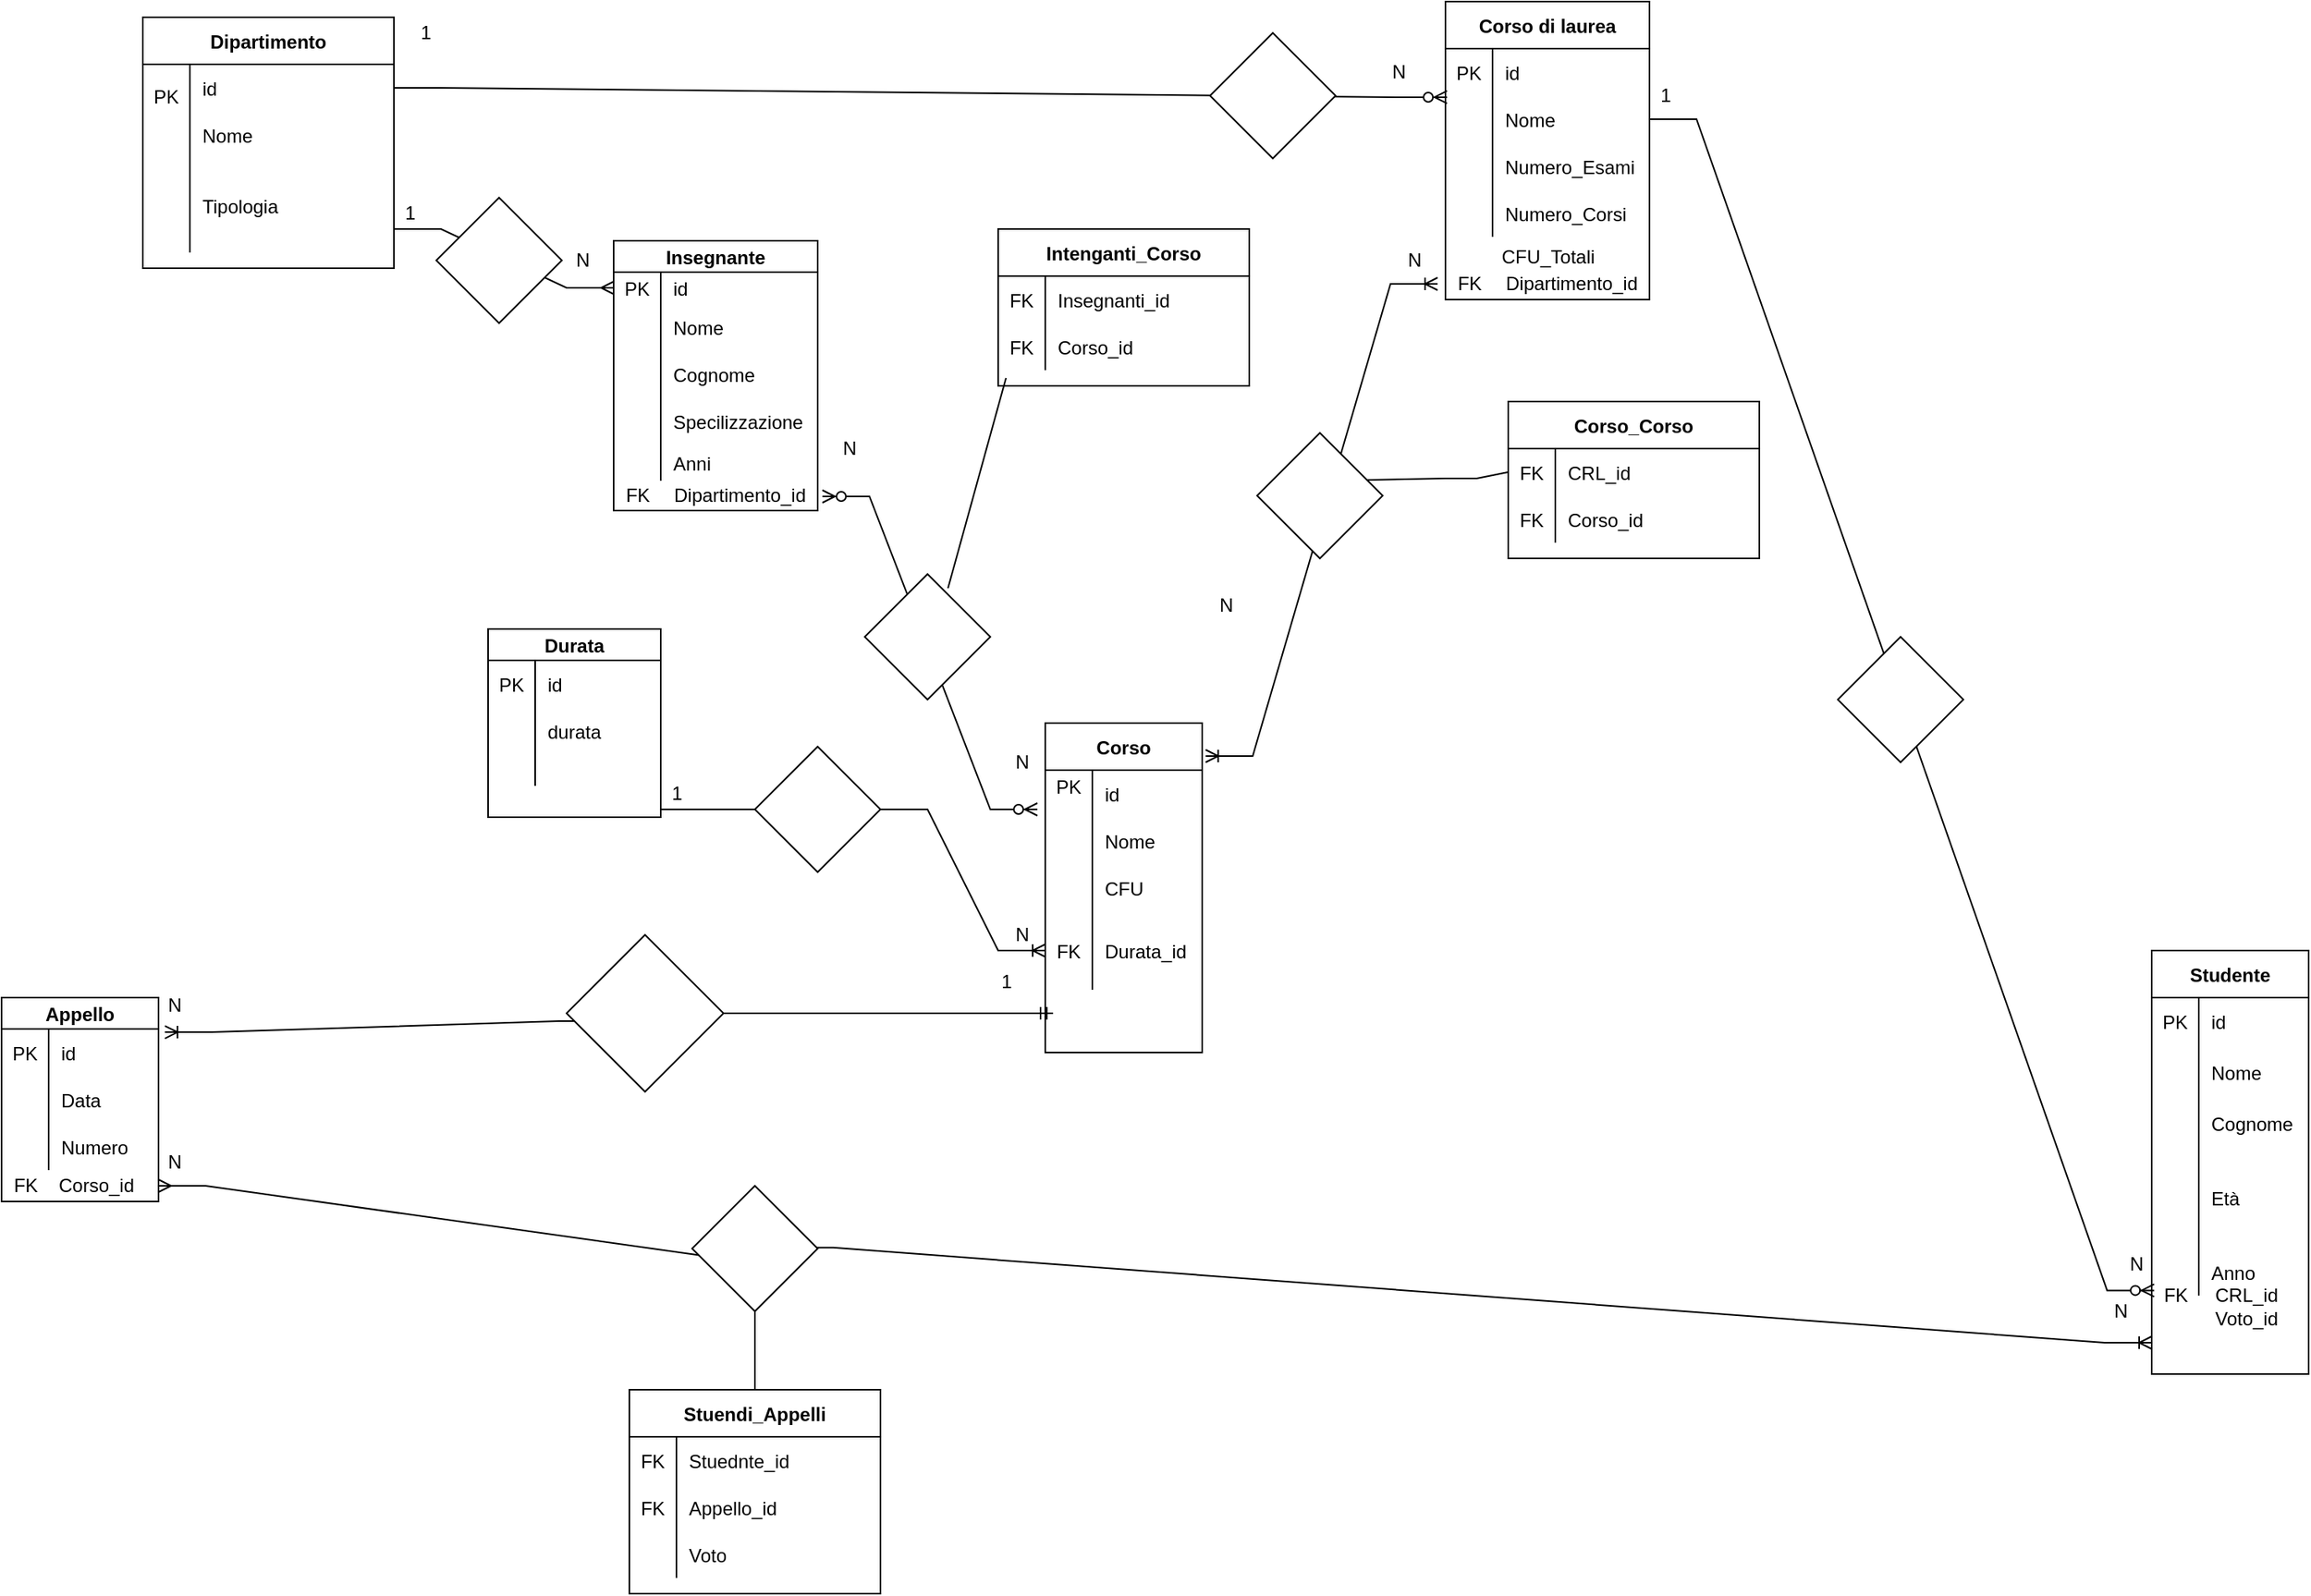 <mxfile version="15.8.7" type="device"><diagram id="zazqdycwK3DMCCMu1jnm" name="Pagina-1"><mxGraphModel dx="2406" dy="1018" grid="1" gridSize="10" guides="1" tooltips="1" connect="1" arrows="1" fold="1" page="1" pageScale="1" pageWidth="827" pageHeight="1169" math="0" shadow="0"><root><mxCell id="0"/><mxCell id="1" parent="0"/><mxCell id="CcOKr2kcos0s25H0rITA-1" value="Dipartimento" style="shape=table;startSize=30;container=1;collapsible=1;childLayout=tableLayout;fixedRows=1;rowLines=0;fontStyle=1;align=center;resizeLast=1;" parent="1" vertex="1"><mxGeometry x="-680" y="95" width="160" height="160" as="geometry"/></mxCell><mxCell id="CcOKr2kcos0s25H0rITA-2" value="" style="shape=partialRectangle;collapsible=0;dropTarget=0;pointerEvents=0;fillColor=none;points=[[0,0.5],[1,0.5]];portConstraint=eastwest;top=0;left=0;right=0;bottom=0;" parent="CcOKr2kcos0s25H0rITA-1" vertex="1"><mxGeometry y="30" width="160" height="30" as="geometry"/></mxCell><mxCell id="CcOKr2kcos0s25H0rITA-3" value="" style="shape=partialRectangle;overflow=hidden;connectable=0;fillColor=none;top=0;left=0;bottom=0;right=0;" parent="CcOKr2kcos0s25H0rITA-2" vertex="1"><mxGeometry width="30" height="30" as="geometry"><mxRectangle width="30" height="30" as="alternateBounds"/></mxGeometry></mxCell><mxCell id="CcOKr2kcos0s25H0rITA-4" value="id" style="shape=partialRectangle;overflow=hidden;connectable=0;fillColor=none;top=0;left=0;bottom=0;right=0;align=left;spacingLeft=6;" parent="CcOKr2kcos0s25H0rITA-2" vertex="1"><mxGeometry x="30" width="130" height="30" as="geometry"><mxRectangle width="130" height="30" as="alternateBounds"/></mxGeometry></mxCell><mxCell id="CcOKr2kcos0s25H0rITA-5" value="" style="shape=partialRectangle;collapsible=0;dropTarget=0;pointerEvents=0;fillColor=none;points=[[0,0.5],[1,0.5]];portConstraint=eastwest;top=0;left=0;right=0;bottom=0;" parent="CcOKr2kcos0s25H0rITA-1" vertex="1"><mxGeometry y="60" width="160" height="30" as="geometry"/></mxCell><mxCell id="CcOKr2kcos0s25H0rITA-6" value="" style="shape=partialRectangle;overflow=hidden;connectable=0;fillColor=none;top=0;left=0;bottom=0;right=0;" parent="CcOKr2kcos0s25H0rITA-5" vertex="1"><mxGeometry width="30" height="30" as="geometry"><mxRectangle width="30" height="30" as="alternateBounds"/></mxGeometry></mxCell><mxCell id="CcOKr2kcos0s25H0rITA-7" value="Nome" style="shape=partialRectangle;overflow=hidden;connectable=0;fillColor=none;top=0;left=0;bottom=0;right=0;align=left;spacingLeft=6;" parent="CcOKr2kcos0s25H0rITA-5" vertex="1"><mxGeometry x="30" width="130" height="30" as="geometry"><mxRectangle width="130" height="30" as="alternateBounds"/></mxGeometry></mxCell><mxCell id="CcOKr2kcos0s25H0rITA-8" value="" style="shape=partialRectangle;collapsible=0;dropTarget=0;pointerEvents=0;fillColor=none;points=[[0,0.5],[1,0.5]];portConstraint=eastwest;top=0;left=0;right=0;bottom=0;" parent="CcOKr2kcos0s25H0rITA-1" vertex="1"><mxGeometry y="90" width="160" height="60" as="geometry"/></mxCell><mxCell id="CcOKr2kcos0s25H0rITA-9" value="" style="shape=partialRectangle;overflow=hidden;connectable=0;fillColor=none;top=0;left=0;bottom=0;right=0;" parent="CcOKr2kcos0s25H0rITA-8" vertex="1"><mxGeometry width="30" height="60" as="geometry"><mxRectangle width="30" height="60" as="alternateBounds"/></mxGeometry></mxCell><mxCell id="CcOKr2kcos0s25H0rITA-10" value="Tipologia" style="shape=partialRectangle;overflow=hidden;connectable=0;fillColor=none;top=0;left=0;bottom=0;right=0;align=left;spacingLeft=6;" parent="CcOKr2kcos0s25H0rITA-8" vertex="1"><mxGeometry x="30" width="130" height="60" as="geometry"><mxRectangle width="130" height="60" as="alternateBounds"/></mxGeometry></mxCell><mxCell id="CcOKr2kcos0s25H0rITA-11" value="Corso di laurea" style="shape=table;startSize=30;container=1;collapsible=1;childLayout=tableLayout;fixedRows=1;rowLines=0;fontStyle=1;align=center;resizeLast=1;" parent="1" vertex="1"><mxGeometry x="150" y="85" width="130" height="190" as="geometry"/></mxCell><mxCell id="CcOKr2kcos0s25H0rITA-12" value="" style="shape=partialRectangle;collapsible=0;dropTarget=0;pointerEvents=0;fillColor=none;points=[[0,0.5],[1,0.5]];portConstraint=eastwest;top=0;left=0;right=0;bottom=0;" parent="CcOKr2kcos0s25H0rITA-11" vertex="1"><mxGeometry y="30" width="130" height="30" as="geometry"/></mxCell><mxCell id="CcOKr2kcos0s25H0rITA-13" value="PK" style="shape=partialRectangle;overflow=hidden;connectable=0;fillColor=none;top=0;left=0;bottom=0;right=0;" parent="CcOKr2kcos0s25H0rITA-12" vertex="1"><mxGeometry width="30" height="30" as="geometry"><mxRectangle width="30" height="30" as="alternateBounds"/></mxGeometry></mxCell><mxCell id="CcOKr2kcos0s25H0rITA-14" value="id" style="shape=partialRectangle;overflow=hidden;connectable=0;fillColor=none;top=0;left=0;bottom=0;right=0;align=left;spacingLeft=6;" parent="CcOKr2kcos0s25H0rITA-12" vertex="1"><mxGeometry x="30" width="100" height="30" as="geometry"><mxRectangle width="100" height="30" as="alternateBounds"/></mxGeometry></mxCell><mxCell id="CcOKr2kcos0s25H0rITA-15" value="" style="shape=partialRectangle;collapsible=0;dropTarget=0;pointerEvents=0;fillColor=none;points=[[0,0.5],[1,0.5]];portConstraint=eastwest;top=0;left=0;right=0;bottom=0;" parent="CcOKr2kcos0s25H0rITA-11" vertex="1"><mxGeometry y="60" width="130" height="30" as="geometry"/></mxCell><mxCell id="CcOKr2kcos0s25H0rITA-16" value="" style="shape=partialRectangle;overflow=hidden;connectable=0;fillColor=none;top=0;left=0;bottom=0;right=0;" parent="CcOKr2kcos0s25H0rITA-15" vertex="1"><mxGeometry width="30" height="30" as="geometry"><mxRectangle width="30" height="30" as="alternateBounds"/></mxGeometry></mxCell><mxCell id="CcOKr2kcos0s25H0rITA-17" value="Nome" style="shape=partialRectangle;overflow=hidden;connectable=0;fillColor=none;top=0;left=0;bottom=0;right=0;align=left;spacingLeft=6;" parent="CcOKr2kcos0s25H0rITA-15" vertex="1"><mxGeometry x="30" width="100" height="30" as="geometry"><mxRectangle width="100" height="30" as="alternateBounds"/></mxGeometry></mxCell><mxCell id="CcOKr2kcos0s25H0rITA-18" value="" style="shape=partialRectangle;collapsible=0;dropTarget=0;pointerEvents=0;fillColor=none;points=[[0,0.5],[1,0.5]];portConstraint=eastwest;top=0;left=0;right=0;bottom=0;" parent="CcOKr2kcos0s25H0rITA-11" vertex="1"><mxGeometry y="90" width="130" height="30" as="geometry"/></mxCell><mxCell id="CcOKr2kcos0s25H0rITA-19" value="" style="shape=partialRectangle;overflow=hidden;connectable=0;fillColor=none;top=0;left=0;bottom=0;right=0;" parent="CcOKr2kcos0s25H0rITA-18" vertex="1"><mxGeometry width="30" height="30" as="geometry"><mxRectangle width="30" height="30" as="alternateBounds"/></mxGeometry></mxCell><mxCell id="CcOKr2kcos0s25H0rITA-20" value="Numero_Esami" style="shape=partialRectangle;overflow=hidden;connectable=0;fillColor=none;top=0;left=0;bottom=0;right=0;align=left;spacingLeft=6;" parent="CcOKr2kcos0s25H0rITA-18" vertex="1"><mxGeometry x="30" width="100" height="30" as="geometry"><mxRectangle width="100" height="30" as="alternateBounds"/></mxGeometry></mxCell><mxCell id="CcOKr2kcos0s25H0rITA-21" value="" style="shape=partialRectangle;collapsible=0;dropTarget=0;pointerEvents=0;fillColor=none;points=[[0,0.5],[1,0.5]];portConstraint=eastwest;top=0;left=0;right=0;bottom=0;" parent="CcOKr2kcos0s25H0rITA-11" vertex="1"><mxGeometry y="120" width="130" height="30" as="geometry"/></mxCell><mxCell id="CcOKr2kcos0s25H0rITA-22" value="" style="shape=partialRectangle;overflow=hidden;connectable=0;fillColor=none;top=0;left=0;bottom=0;right=0;" parent="CcOKr2kcos0s25H0rITA-21" vertex="1"><mxGeometry width="30" height="30" as="geometry"><mxRectangle width="30" height="30" as="alternateBounds"/></mxGeometry></mxCell><mxCell id="CcOKr2kcos0s25H0rITA-23" value="Numero_Corsi" style="shape=partialRectangle;overflow=hidden;connectable=0;fillColor=none;top=0;left=0;bottom=0;right=0;align=left;spacingLeft=6;" parent="CcOKr2kcos0s25H0rITA-21" vertex="1"><mxGeometry x="30" width="100" height="30" as="geometry"><mxRectangle width="100" height="30" as="alternateBounds"/></mxGeometry></mxCell><mxCell id="CcOKr2kcos0s25H0rITA-24" value="Durata" style="shape=table;startSize=20;container=1;collapsible=1;childLayout=tableLayout;fixedRows=1;rowLines=0;fontStyle=1;align=center;resizeLast=1;" parent="1" vertex="1"><mxGeometry x="-460" y="485" width="110" height="120" as="geometry"/></mxCell><mxCell id="CcOKr2kcos0s25H0rITA-25" value="" style="shape=partialRectangle;collapsible=0;dropTarget=0;pointerEvents=0;fillColor=none;points=[[0,0.5],[1,0.5]];portConstraint=eastwest;top=0;left=0;right=0;bottom=0;" parent="CcOKr2kcos0s25H0rITA-24" vertex="1"><mxGeometry y="20" width="110" height="30" as="geometry"/></mxCell><mxCell id="CcOKr2kcos0s25H0rITA-26" value="" style="shape=partialRectangle;overflow=hidden;connectable=0;fillColor=none;top=0;left=0;bottom=0;right=0;" parent="CcOKr2kcos0s25H0rITA-25" vertex="1"><mxGeometry width="30" height="30" as="geometry"><mxRectangle width="30" height="30" as="alternateBounds"/></mxGeometry></mxCell><mxCell id="CcOKr2kcos0s25H0rITA-27" value="id" style="shape=partialRectangle;overflow=hidden;connectable=0;fillColor=none;top=0;left=0;bottom=0;right=0;align=left;spacingLeft=6;" parent="CcOKr2kcos0s25H0rITA-25" vertex="1"><mxGeometry x="30" width="80" height="30" as="geometry"><mxRectangle width="80" height="30" as="alternateBounds"/></mxGeometry></mxCell><mxCell id="CcOKr2kcos0s25H0rITA-28" value="" style="shape=partialRectangle;collapsible=0;dropTarget=0;pointerEvents=0;fillColor=none;points=[[0,0.5],[1,0.5]];portConstraint=eastwest;top=0;left=0;right=0;bottom=0;" parent="CcOKr2kcos0s25H0rITA-24" vertex="1"><mxGeometry y="50" width="110" height="30" as="geometry"/></mxCell><mxCell id="CcOKr2kcos0s25H0rITA-29" value="" style="shape=partialRectangle;overflow=hidden;connectable=0;fillColor=none;top=0;left=0;bottom=0;right=0;" parent="CcOKr2kcos0s25H0rITA-28" vertex="1"><mxGeometry width="30" height="30" as="geometry"><mxRectangle width="30" height="30" as="alternateBounds"/></mxGeometry></mxCell><mxCell id="CcOKr2kcos0s25H0rITA-30" value="durata" style="shape=partialRectangle;overflow=hidden;connectable=0;fillColor=none;top=0;left=0;bottom=0;right=0;align=left;spacingLeft=6;" parent="CcOKr2kcos0s25H0rITA-28" vertex="1"><mxGeometry x="30" width="80" height="30" as="geometry"><mxRectangle width="80" height="30" as="alternateBounds"/></mxGeometry></mxCell><mxCell id="CcOKr2kcos0s25H0rITA-31" value="" style="shape=partialRectangle;collapsible=0;dropTarget=0;pointerEvents=0;fillColor=none;points=[[0,0.5],[1,0.5]];portConstraint=eastwest;top=0;left=0;right=0;bottom=0;" parent="CcOKr2kcos0s25H0rITA-24" vertex="1"><mxGeometry y="80" width="110" height="20" as="geometry"/></mxCell><mxCell id="CcOKr2kcos0s25H0rITA-32" value="" style="shape=partialRectangle;overflow=hidden;connectable=0;fillColor=none;top=0;left=0;bottom=0;right=0;" parent="CcOKr2kcos0s25H0rITA-31" vertex="1"><mxGeometry width="30" height="20" as="geometry"><mxRectangle width="30" height="20" as="alternateBounds"/></mxGeometry></mxCell><mxCell id="CcOKr2kcos0s25H0rITA-33" value="" style="shape=partialRectangle;overflow=hidden;connectable=0;fillColor=none;top=0;left=0;bottom=0;right=0;align=left;spacingLeft=6;" parent="CcOKr2kcos0s25H0rITA-31" vertex="1"><mxGeometry x="30" width="80" height="20" as="geometry"><mxRectangle width="80" height="20" as="alternateBounds"/></mxGeometry></mxCell><mxCell id="CcOKr2kcos0s25H0rITA-34" value="Corso" style="shape=table;startSize=30;container=1;collapsible=1;childLayout=tableLayout;fixedRows=1;rowLines=0;fontStyle=1;align=center;resizeLast=1;" parent="1" vertex="1"><mxGeometry x="-105" y="545" width="100" height="210" as="geometry"/></mxCell><mxCell id="CcOKr2kcos0s25H0rITA-35" value="" style="shape=partialRectangle;collapsible=0;dropTarget=0;pointerEvents=0;fillColor=none;points=[[0,0.5],[1,0.5]];portConstraint=eastwest;top=0;left=0;right=0;bottom=0;" parent="CcOKr2kcos0s25H0rITA-34" vertex="1"><mxGeometry y="30" width="100" height="30" as="geometry"/></mxCell><mxCell id="CcOKr2kcos0s25H0rITA-36" value="" style="shape=partialRectangle;overflow=hidden;connectable=0;fillColor=none;top=0;left=0;bottom=0;right=0;" parent="CcOKr2kcos0s25H0rITA-35" vertex="1"><mxGeometry width="30" height="30" as="geometry"><mxRectangle width="30" height="30" as="alternateBounds"/></mxGeometry></mxCell><mxCell id="CcOKr2kcos0s25H0rITA-37" value="id" style="shape=partialRectangle;overflow=hidden;connectable=0;fillColor=none;top=0;left=0;bottom=0;right=0;align=left;spacingLeft=6;" parent="CcOKr2kcos0s25H0rITA-35" vertex="1"><mxGeometry x="30" width="70" height="30" as="geometry"><mxRectangle width="70" height="30" as="alternateBounds"/></mxGeometry></mxCell><mxCell id="CcOKr2kcos0s25H0rITA-38" value="" style="shape=partialRectangle;collapsible=0;dropTarget=0;pointerEvents=0;fillColor=none;points=[[0,0.5],[1,0.5]];portConstraint=eastwest;top=0;left=0;right=0;bottom=0;" parent="CcOKr2kcos0s25H0rITA-34" vertex="1"><mxGeometry y="60" width="100" height="30" as="geometry"/></mxCell><mxCell id="CcOKr2kcos0s25H0rITA-39" value="" style="shape=partialRectangle;overflow=hidden;connectable=0;fillColor=none;top=0;left=0;bottom=0;right=0;" parent="CcOKr2kcos0s25H0rITA-38" vertex="1"><mxGeometry width="30" height="30" as="geometry"><mxRectangle width="30" height="30" as="alternateBounds"/></mxGeometry></mxCell><mxCell id="CcOKr2kcos0s25H0rITA-40" value="Nome" style="shape=partialRectangle;overflow=hidden;connectable=0;fillColor=none;top=0;left=0;bottom=0;right=0;align=left;spacingLeft=6;" parent="CcOKr2kcos0s25H0rITA-38" vertex="1"><mxGeometry x="30" width="70" height="30" as="geometry"><mxRectangle width="70" height="30" as="alternateBounds"/></mxGeometry></mxCell><mxCell id="CcOKr2kcos0s25H0rITA-41" value="" style="shape=partialRectangle;collapsible=0;dropTarget=0;pointerEvents=0;fillColor=none;points=[[0,0.5],[1,0.5]];portConstraint=eastwest;top=0;left=0;right=0;bottom=0;" parent="CcOKr2kcos0s25H0rITA-34" vertex="1"><mxGeometry y="90" width="100" height="30" as="geometry"/></mxCell><mxCell id="CcOKr2kcos0s25H0rITA-42" value="" style="shape=partialRectangle;overflow=hidden;connectable=0;fillColor=none;top=0;left=0;bottom=0;right=0;" parent="CcOKr2kcos0s25H0rITA-41" vertex="1"><mxGeometry width="30" height="30" as="geometry"><mxRectangle width="30" height="30" as="alternateBounds"/></mxGeometry></mxCell><mxCell id="CcOKr2kcos0s25H0rITA-43" value="CFU" style="shape=partialRectangle;overflow=hidden;connectable=0;fillColor=none;top=0;left=0;bottom=0;right=0;align=left;spacingLeft=6;" parent="CcOKr2kcos0s25H0rITA-41" vertex="1"><mxGeometry x="30" width="70" height="30" as="geometry"><mxRectangle width="70" height="30" as="alternateBounds"/></mxGeometry></mxCell><mxCell id="CcOKr2kcos0s25H0rITA-44" value="" style="shape=partialRectangle;collapsible=0;dropTarget=0;pointerEvents=0;fillColor=none;points=[[0,0.5],[1,0.5]];portConstraint=eastwest;top=0;left=0;right=0;bottom=0;" parent="CcOKr2kcos0s25H0rITA-34" vertex="1"><mxGeometry y="120" width="100" height="50" as="geometry"/></mxCell><mxCell id="CcOKr2kcos0s25H0rITA-45" value="FK" style="shape=partialRectangle;overflow=hidden;connectable=0;fillColor=none;top=0;left=0;bottom=0;right=0;" parent="CcOKr2kcos0s25H0rITA-44" vertex="1"><mxGeometry width="30" height="50" as="geometry"><mxRectangle width="30" height="50" as="alternateBounds"/></mxGeometry></mxCell><mxCell id="CcOKr2kcos0s25H0rITA-46" value="Durata_id" style="shape=partialRectangle;overflow=hidden;connectable=0;fillColor=none;top=0;left=0;bottom=0;right=0;align=left;spacingLeft=6;" parent="CcOKr2kcos0s25H0rITA-44" vertex="1"><mxGeometry x="30" width="70" height="50" as="geometry"><mxRectangle width="70" height="50" as="alternateBounds"/></mxGeometry></mxCell><mxCell id="CcOKr2kcos0s25H0rITA-47" value="Insegnante" style="shape=table;startSize=20;container=1;collapsible=1;childLayout=tableLayout;fixedRows=1;rowLines=0;fontStyle=1;align=center;resizeLast=1;" parent="1" vertex="1"><mxGeometry x="-380" y="237.5" width="130" height="172" as="geometry"/></mxCell><mxCell id="CcOKr2kcos0s25H0rITA-48" value="" style="shape=partialRectangle;collapsible=0;dropTarget=0;pointerEvents=0;fillColor=none;points=[[0,0.5],[1,0.5]];portConstraint=eastwest;top=0;left=0;right=0;bottom=0;" parent="CcOKr2kcos0s25H0rITA-47" vertex="1"><mxGeometry y="20" width="130" height="20" as="geometry"/></mxCell><mxCell id="CcOKr2kcos0s25H0rITA-49" value="PK" style="shape=partialRectangle;overflow=hidden;connectable=0;fillColor=none;top=0;left=0;bottom=0;right=0;" parent="CcOKr2kcos0s25H0rITA-48" vertex="1"><mxGeometry width="30" height="20" as="geometry"><mxRectangle width="30" height="20" as="alternateBounds"/></mxGeometry></mxCell><mxCell id="CcOKr2kcos0s25H0rITA-50" value="id" style="shape=partialRectangle;overflow=hidden;connectable=0;fillColor=none;top=0;left=0;bottom=0;right=0;align=left;spacingLeft=6;" parent="CcOKr2kcos0s25H0rITA-48" vertex="1"><mxGeometry x="30" width="100" height="20" as="geometry"><mxRectangle width="100" height="20" as="alternateBounds"/></mxGeometry></mxCell><mxCell id="CcOKr2kcos0s25H0rITA-51" value="" style="shape=partialRectangle;collapsible=0;dropTarget=0;pointerEvents=0;fillColor=none;points=[[0,0.5],[1,0.5]];portConstraint=eastwest;top=0;left=0;right=0;bottom=0;" parent="CcOKr2kcos0s25H0rITA-47" vertex="1"><mxGeometry y="40" width="130" height="30" as="geometry"/></mxCell><mxCell id="CcOKr2kcos0s25H0rITA-52" value="" style="shape=partialRectangle;overflow=hidden;connectable=0;fillColor=none;top=0;left=0;bottom=0;right=0;" parent="CcOKr2kcos0s25H0rITA-51" vertex="1"><mxGeometry width="30" height="30" as="geometry"><mxRectangle width="30" height="30" as="alternateBounds"/></mxGeometry></mxCell><mxCell id="CcOKr2kcos0s25H0rITA-53" value="Nome" style="shape=partialRectangle;overflow=hidden;connectable=0;fillColor=none;top=0;left=0;bottom=0;right=0;align=left;spacingLeft=6;" parent="CcOKr2kcos0s25H0rITA-51" vertex="1"><mxGeometry x="30" width="100" height="30" as="geometry"><mxRectangle width="100" height="30" as="alternateBounds"/></mxGeometry></mxCell><mxCell id="CcOKr2kcos0s25H0rITA-54" value="" style="shape=partialRectangle;collapsible=0;dropTarget=0;pointerEvents=0;fillColor=none;points=[[0,0.5],[1,0.5]];portConstraint=eastwest;top=0;left=0;right=0;bottom=0;" parent="CcOKr2kcos0s25H0rITA-47" vertex="1"><mxGeometry y="70" width="130" height="30" as="geometry"/></mxCell><mxCell id="CcOKr2kcos0s25H0rITA-55" value="" style="shape=partialRectangle;overflow=hidden;connectable=0;fillColor=none;top=0;left=0;bottom=0;right=0;" parent="CcOKr2kcos0s25H0rITA-54" vertex="1"><mxGeometry width="30" height="30" as="geometry"><mxRectangle width="30" height="30" as="alternateBounds"/></mxGeometry></mxCell><mxCell id="CcOKr2kcos0s25H0rITA-56" value="Cognome" style="shape=partialRectangle;overflow=hidden;connectable=0;fillColor=none;top=0;left=0;bottom=0;right=0;align=left;spacingLeft=6;" parent="CcOKr2kcos0s25H0rITA-54" vertex="1"><mxGeometry x="30" width="100" height="30" as="geometry"><mxRectangle width="100" height="30" as="alternateBounds"/></mxGeometry></mxCell><mxCell id="CcOKr2kcos0s25H0rITA-60" value="" style="shape=partialRectangle;collapsible=0;dropTarget=0;pointerEvents=0;fillColor=none;points=[[0,0.5],[1,0.5]];portConstraint=eastwest;top=0;left=0;right=0;bottom=0;" parent="CcOKr2kcos0s25H0rITA-47" vertex="1"><mxGeometry y="100" width="130" height="30" as="geometry"/></mxCell><mxCell id="CcOKr2kcos0s25H0rITA-61" value="" style="shape=partialRectangle;overflow=hidden;connectable=0;fillColor=none;top=0;left=0;bottom=0;right=0;" parent="CcOKr2kcos0s25H0rITA-60" vertex="1"><mxGeometry width="30" height="30" as="geometry"><mxRectangle width="30" height="30" as="alternateBounds"/></mxGeometry></mxCell><mxCell id="CcOKr2kcos0s25H0rITA-62" value="Specilizzazione" style="shape=partialRectangle;overflow=hidden;connectable=0;fillColor=none;top=0;left=0;bottom=0;right=0;align=left;spacingLeft=6;" parent="CcOKr2kcos0s25H0rITA-60" vertex="1"><mxGeometry x="30" width="100" height="30" as="geometry"><mxRectangle width="100" height="30" as="alternateBounds"/></mxGeometry></mxCell><mxCell id="CcOKr2kcos0s25H0rITA-57" value="" style="shape=partialRectangle;collapsible=0;dropTarget=0;pointerEvents=0;fillColor=none;points=[[0,0.5],[1,0.5]];portConstraint=eastwest;top=0;left=0;right=0;bottom=0;" parent="CcOKr2kcos0s25H0rITA-47" vertex="1"><mxGeometry y="130" width="130" height="23" as="geometry"/></mxCell><mxCell id="CcOKr2kcos0s25H0rITA-58" value="" style="shape=partialRectangle;overflow=hidden;connectable=0;fillColor=none;top=0;left=0;bottom=0;right=0;" parent="CcOKr2kcos0s25H0rITA-57" vertex="1"><mxGeometry width="30" height="23" as="geometry"><mxRectangle width="30" height="23" as="alternateBounds"/></mxGeometry></mxCell><mxCell id="CcOKr2kcos0s25H0rITA-59" value="Anni" style="shape=partialRectangle;overflow=hidden;connectable=0;fillColor=none;top=0;left=0;bottom=0;right=0;align=left;spacingLeft=6;" parent="CcOKr2kcos0s25H0rITA-57" vertex="1"><mxGeometry x="30" width="100" height="23" as="geometry"><mxRectangle width="100" height="23" as="alternateBounds"/></mxGeometry></mxCell><mxCell id="CcOKr2kcos0s25H0rITA-63" value="Studente" style="shape=table;startSize=30;container=1;collapsible=1;childLayout=tableLayout;fixedRows=1;rowLines=0;fontStyle=1;align=center;resizeLast=1;" parent="1" vertex="1"><mxGeometry x="600" y="690" width="100" height="270" as="geometry"/></mxCell><mxCell id="CcOKr2kcos0s25H0rITA-64" value="" style="shape=partialRectangle;collapsible=0;dropTarget=0;pointerEvents=0;fillColor=none;points=[[0,0.5],[1,0.5]];portConstraint=eastwest;top=0;left=0;right=0;bottom=0;" parent="CcOKr2kcos0s25H0rITA-63" vertex="1"><mxGeometry y="30" width="100" height="30" as="geometry"/></mxCell><mxCell id="CcOKr2kcos0s25H0rITA-65" value="" style="shape=partialRectangle;overflow=hidden;connectable=0;fillColor=none;top=0;left=0;bottom=0;right=0;" parent="CcOKr2kcos0s25H0rITA-64" vertex="1"><mxGeometry width="30" height="30" as="geometry"><mxRectangle width="30" height="30" as="alternateBounds"/></mxGeometry></mxCell><mxCell id="CcOKr2kcos0s25H0rITA-66" value="id" style="shape=partialRectangle;overflow=hidden;connectable=0;fillColor=none;top=0;left=0;bottom=0;right=0;align=left;spacingLeft=6;" parent="CcOKr2kcos0s25H0rITA-64" vertex="1"><mxGeometry x="30" width="70" height="30" as="geometry"><mxRectangle width="70" height="30" as="alternateBounds"/></mxGeometry></mxCell><mxCell id="CcOKr2kcos0s25H0rITA-67" value="" style="shape=partialRectangle;collapsible=0;dropTarget=0;pointerEvents=0;fillColor=none;points=[[0,0.5],[1,0.5]];portConstraint=eastwest;top=0;left=0;right=0;bottom=0;" parent="CcOKr2kcos0s25H0rITA-63" vertex="1"><mxGeometry y="60" width="100" height="35" as="geometry"/></mxCell><mxCell id="CcOKr2kcos0s25H0rITA-68" value="" style="shape=partialRectangle;overflow=hidden;connectable=0;fillColor=none;top=0;left=0;bottom=0;right=0;" parent="CcOKr2kcos0s25H0rITA-67" vertex="1"><mxGeometry width="30" height="35" as="geometry"><mxRectangle width="30" height="35" as="alternateBounds"/></mxGeometry></mxCell><mxCell id="CcOKr2kcos0s25H0rITA-69" value="Nome" style="shape=partialRectangle;overflow=hidden;connectable=0;fillColor=none;top=0;left=0;bottom=0;right=0;align=left;spacingLeft=6;" parent="CcOKr2kcos0s25H0rITA-67" vertex="1"><mxGeometry x="30" width="70" height="35" as="geometry"><mxRectangle width="70" height="35" as="alternateBounds"/></mxGeometry></mxCell><mxCell id="CcOKr2kcos0s25H0rITA-70" value="" style="shape=partialRectangle;collapsible=0;dropTarget=0;pointerEvents=0;fillColor=none;points=[[0,0.5],[1,0.5]];portConstraint=eastwest;top=0;left=0;right=0;bottom=0;" parent="CcOKr2kcos0s25H0rITA-63" vertex="1"><mxGeometry y="95" width="100" height="30" as="geometry"/></mxCell><mxCell id="CcOKr2kcos0s25H0rITA-71" value="" style="shape=partialRectangle;overflow=hidden;connectable=0;fillColor=none;top=0;left=0;bottom=0;right=0;" parent="CcOKr2kcos0s25H0rITA-70" vertex="1"><mxGeometry width="30" height="30" as="geometry"><mxRectangle width="30" height="30" as="alternateBounds"/></mxGeometry></mxCell><mxCell id="CcOKr2kcos0s25H0rITA-72" value="Cognome" style="shape=partialRectangle;overflow=hidden;connectable=0;fillColor=none;top=0;left=0;bottom=0;right=0;align=left;spacingLeft=6;" parent="CcOKr2kcos0s25H0rITA-70" vertex="1"><mxGeometry x="30" width="70" height="30" as="geometry"><mxRectangle width="70" height="30" as="alternateBounds"/></mxGeometry></mxCell><mxCell id="CcOKr2kcos0s25H0rITA-73" value="" style="shape=partialRectangle;collapsible=0;dropTarget=0;pointerEvents=0;fillColor=none;points=[[0,0.5],[1,0.5]];portConstraint=eastwest;top=0;left=0;right=0;bottom=0;" parent="CcOKr2kcos0s25H0rITA-63" vertex="1"><mxGeometry y="125" width="100" height="65" as="geometry"/></mxCell><mxCell id="CcOKr2kcos0s25H0rITA-74" value="" style="shape=partialRectangle;overflow=hidden;connectable=0;fillColor=none;top=0;left=0;bottom=0;right=0;" parent="CcOKr2kcos0s25H0rITA-73" vertex="1"><mxGeometry width="30" height="65" as="geometry"><mxRectangle width="30" height="65" as="alternateBounds"/></mxGeometry></mxCell><mxCell id="CcOKr2kcos0s25H0rITA-75" value="Età" style="shape=partialRectangle;overflow=hidden;connectable=0;fillColor=none;top=0;left=0;bottom=0;right=0;align=left;spacingLeft=6;" parent="CcOKr2kcos0s25H0rITA-73" vertex="1"><mxGeometry x="30" width="70" height="65" as="geometry"><mxRectangle width="70" height="65" as="alternateBounds"/></mxGeometry></mxCell><mxCell id="CcOKr2kcos0s25H0rITA-76" value="" style="shape=partialRectangle;collapsible=0;dropTarget=0;pointerEvents=0;fillColor=none;points=[[0,0.5],[1,0.5]];portConstraint=eastwest;top=0;left=0;right=0;bottom=0;" parent="CcOKr2kcos0s25H0rITA-63" vertex="1"><mxGeometry y="190" width="100" height="30" as="geometry"/></mxCell><mxCell id="CcOKr2kcos0s25H0rITA-77" value="" style="shape=partialRectangle;overflow=hidden;connectable=0;fillColor=none;top=0;left=0;bottom=0;right=0;" parent="CcOKr2kcos0s25H0rITA-76" vertex="1"><mxGeometry width="30" height="30" as="geometry"><mxRectangle width="30" height="30" as="alternateBounds"/></mxGeometry></mxCell><mxCell id="CcOKr2kcos0s25H0rITA-78" value="Anno" style="shape=partialRectangle;overflow=hidden;connectable=0;fillColor=none;top=0;left=0;bottom=0;right=0;align=left;spacingLeft=6;" parent="CcOKr2kcos0s25H0rITA-76" vertex="1"><mxGeometry x="30" width="70" height="30" as="geometry"><mxRectangle width="70" height="30" as="alternateBounds"/></mxGeometry></mxCell><mxCell id="CcOKr2kcos0s25H0rITA-79" value="Appello" style="shape=table;startSize=20;container=1;collapsible=1;childLayout=tableLayout;fixedRows=1;rowLines=0;fontStyle=1;align=center;resizeLast=1;" parent="1" vertex="1"><mxGeometry x="-770" y="720" width="100" height="130" as="geometry"/></mxCell><mxCell id="CcOKr2kcos0s25H0rITA-80" value="" style="shape=partialRectangle;collapsible=0;dropTarget=0;pointerEvents=0;fillColor=none;points=[[0,0.5],[1,0.5]];portConstraint=eastwest;top=0;left=0;right=0;bottom=0;" parent="CcOKr2kcos0s25H0rITA-79" vertex="1"><mxGeometry y="20" width="100" height="30" as="geometry"/></mxCell><mxCell id="CcOKr2kcos0s25H0rITA-81" value="" style="shape=partialRectangle;overflow=hidden;connectable=0;fillColor=none;top=0;left=0;bottom=0;right=0;" parent="CcOKr2kcos0s25H0rITA-80" vertex="1"><mxGeometry width="30" height="30" as="geometry"><mxRectangle width="30" height="30" as="alternateBounds"/></mxGeometry></mxCell><mxCell id="CcOKr2kcos0s25H0rITA-82" value="id" style="shape=partialRectangle;overflow=hidden;connectable=0;fillColor=none;top=0;left=0;bottom=0;right=0;align=left;spacingLeft=6;" parent="CcOKr2kcos0s25H0rITA-80" vertex="1"><mxGeometry x="30" width="70" height="30" as="geometry"><mxRectangle width="70" height="30" as="alternateBounds"/></mxGeometry></mxCell><mxCell id="CcOKr2kcos0s25H0rITA-83" value="" style="shape=partialRectangle;collapsible=0;dropTarget=0;pointerEvents=0;fillColor=none;points=[[0,0.5],[1,0.5]];portConstraint=eastwest;top=0;left=0;right=0;bottom=0;" parent="CcOKr2kcos0s25H0rITA-79" vertex="1"><mxGeometry y="50" width="100" height="30" as="geometry"/></mxCell><mxCell id="CcOKr2kcos0s25H0rITA-84" value="" style="shape=partialRectangle;overflow=hidden;connectable=0;fillColor=none;top=0;left=0;bottom=0;right=0;" parent="CcOKr2kcos0s25H0rITA-83" vertex="1"><mxGeometry width="30" height="30" as="geometry"><mxRectangle width="30" height="30" as="alternateBounds"/></mxGeometry></mxCell><mxCell id="CcOKr2kcos0s25H0rITA-85" value="Data" style="shape=partialRectangle;overflow=hidden;connectable=0;fillColor=none;top=0;left=0;bottom=0;right=0;align=left;spacingLeft=6;" parent="CcOKr2kcos0s25H0rITA-83" vertex="1"><mxGeometry x="30" width="70" height="30" as="geometry"><mxRectangle width="70" height="30" as="alternateBounds"/></mxGeometry></mxCell><mxCell id="CcOKr2kcos0s25H0rITA-86" value="" style="shape=partialRectangle;collapsible=0;dropTarget=0;pointerEvents=0;fillColor=none;points=[[0,0.5],[1,0.5]];portConstraint=eastwest;top=0;left=0;right=0;bottom=0;" parent="CcOKr2kcos0s25H0rITA-79" vertex="1"><mxGeometry y="80" width="100" height="30" as="geometry"/></mxCell><mxCell id="CcOKr2kcos0s25H0rITA-87" value="" style="shape=partialRectangle;overflow=hidden;connectable=0;fillColor=none;top=0;left=0;bottom=0;right=0;" parent="CcOKr2kcos0s25H0rITA-86" vertex="1"><mxGeometry width="30" height="30" as="geometry"><mxRectangle width="30" height="30" as="alternateBounds"/></mxGeometry></mxCell><mxCell id="CcOKr2kcos0s25H0rITA-88" value="Numero" style="shape=partialRectangle;overflow=hidden;connectable=0;fillColor=none;top=0;left=0;bottom=0;right=0;align=left;spacingLeft=6;" parent="CcOKr2kcos0s25H0rITA-86" vertex="1"><mxGeometry x="30" width="70" height="30" as="geometry"><mxRectangle width="70" height="30" as="alternateBounds"/></mxGeometry></mxCell><mxCell id="CcOKr2kcos0s25H0rITA-110" value="N" style="text;html=1;align=center;verticalAlign=middle;resizable=0;points=[];autosize=1;strokeColor=none;fillColor=none;" parent="1" vertex="1"><mxGeometry x="110" y="120" width="20" height="20" as="geometry"/></mxCell><mxCell id="CcOKr2kcos0s25H0rITA-111" value="1" style="text;html=1;align=center;verticalAlign=middle;resizable=0;points=[];autosize=1;strokeColor=none;fillColor=none;" parent="1" vertex="1"><mxGeometry x="-510" y="95" width="20" height="20" as="geometry"/></mxCell><mxCell id="CcOKr2kcos0s25H0rITA-112" value="" style="edgeStyle=entityRelationEdgeStyle;fontSize=12;html=1;endArrow=ERzeroToMany;endFill=1;rounded=0;entryX=0.008;entryY=0.033;entryDx=0;entryDy=0;entryPerimeter=0;exitX=1;exitY=0.5;exitDx=0;exitDy=0;" parent="1" source="CcOKr2kcos0s25H0rITA-2" target="CcOKr2kcos0s25H0rITA-15" edge="1"><mxGeometry width="100" height="100" relative="1" as="geometry"><mxPoint x="-50" y="200" as="sourcePoint"/><mxPoint x="50" y="100" as="targetPoint"/></mxGeometry></mxCell><mxCell id="CcOKr2kcos0s25H0rITA-113" value="Dipartimento_id" style="text;html=1;align=center;verticalAlign=middle;resizable=0;points=[];autosize=1;strokeColor=none;fillColor=none;" parent="1" vertex="1"><mxGeometry x="180" y="255" width="100" height="20" as="geometry"/></mxCell><mxCell id="CcOKr2kcos0s25H0rITA-114" value="FK" style="text;html=1;align=center;verticalAlign=middle;resizable=0;points=[];autosize=1;strokeColor=none;fillColor=none;" parent="1" vertex="1"><mxGeometry x="150" y="255" width="30" height="20" as="geometry"/></mxCell><mxCell id="CcOKr2kcos0s25H0rITA-115" value="PK" style="shape=partialRectangle;overflow=hidden;connectable=0;fillColor=none;top=0;left=0;bottom=0;right=0;" parent="1" vertex="1"><mxGeometry x="-680" y="130" width="30" height="30" as="geometry"><mxRectangle width="30" height="30" as="alternateBounds"/></mxGeometry></mxCell><mxCell id="CcOKr2kcos0s25H0rITA-116" value="PK" style="shape=partialRectangle;overflow=hidden;connectable=0;fillColor=none;top=0;left=0;bottom=0;right=0;" parent="1" vertex="1"><mxGeometry x="600" y="720" width="30" height="30" as="geometry"><mxRectangle width="30" height="30" as="alternateBounds"/></mxGeometry></mxCell><mxCell id="CcOKr2kcos0s25H0rITA-117" value="PK" style="shape=partialRectangle;overflow=hidden;connectable=0;fillColor=none;top=0;left=0;bottom=0;right=0;" parent="1" vertex="1"><mxGeometry x="-460" y="505" width="30" height="30" as="geometry"><mxRectangle width="30" height="30" as="alternateBounds"/></mxGeometry></mxCell><mxCell id="CcOKr2kcos0s25H0rITA-118" value="PK" style="shape=partialRectangle;overflow=hidden;connectable=0;fillColor=none;top=0;left=0;bottom=0;right=0;" parent="1" vertex="1"><mxGeometry x="-105" y="570" width="30" height="30" as="geometry"><mxRectangle width="30" height="30" as="alternateBounds"/></mxGeometry></mxCell><mxCell id="CcOKr2kcos0s25H0rITA-119" value="PK" style="shape=partialRectangle;overflow=hidden;connectable=0;fillColor=none;top=0;left=0;bottom=0;right=0;" parent="1" vertex="1"><mxGeometry x="-770" y="740" width="30" height="30" as="geometry"><mxRectangle width="30" height="30" as="alternateBounds"/></mxGeometry></mxCell><mxCell id="CcOKr2kcos0s25H0rITA-121" value="" style="rhombus;whiteSpace=wrap;html=1;" parent="1" vertex="1"><mxGeometry y="105" width="80" height="80" as="geometry"/></mxCell><mxCell id="CcOKr2kcos0s25H0rITA-122" value="" style="edgeStyle=entityRelationEdgeStyle;fontSize=12;html=1;endArrow=ERzeroToMany;endFill=1;rounded=0;entryX=0.053;entryY=0.335;entryDx=0;entryDy=0;entryPerimeter=0;exitX=1;exitY=0.5;exitDx=0;exitDy=0;" parent="1" source="CcOKr2kcos0s25H0rITA-15" target="CcOKr2kcos0s25H0rITA-127" edge="1"><mxGeometry width="100" height="100" relative="1" as="geometry"><mxPoint x="280" y="240" as="sourcePoint"/><mxPoint x="380" y="140" as="targetPoint"/></mxGeometry></mxCell><mxCell id="CcOKr2kcos0s25H0rITA-123" value="N" style="text;html=1;align=center;verticalAlign=middle;resizable=0;points=[];autosize=1;strokeColor=none;fillColor=none;" parent="1" vertex="1"><mxGeometry x="580" y="880" width="20" height="20" as="geometry"/></mxCell><mxCell id="CcOKr2kcos0s25H0rITA-124" value="1" style="text;html=1;align=center;verticalAlign=middle;resizable=0;points=[];autosize=1;strokeColor=none;fillColor=none;" parent="1" vertex="1"><mxGeometry x="280" y="135" width="20" height="20" as="geometry"/></mxCell><mxCell id="CcOKr2kcos0s25H0rITA-125" value="" style="rhombus;whiteSpace=wrap;html=1;" parent="1" vertex="1"><mxGeometry x="400" y="490" width="80" height="80" as="geometry"/></mxCell><mxCell id="CcOKr2kcos0s25H0rITA-126" value="CRL_id&lt;br&gt;" style="text;html=1;align=center;verticalAlign=middle;resizable=0;points=[];autosize=1;strokeColor=none;fillColor=none;" parent="1" vertex="1"><mxGeometry x="630" y="900" width="60" height="20" as="geometry"/></mxCell><mxCell id="CcOKr2kcos0s25H0rITA-127" value="FK" style="text;html=1;align=center;verticalAlign=middle;resizable=0;points=[];autosize=1;strokeColor=none;fillColor=none;" parent="1" vertex="1"><mxGeometry x="600" y="900" width="30" height="20" as="geometry"/></mxCell><mxCell id="CcOKr2kcos0s25H0rITA-130" value="" style="edgeStyle=entityRelationEdgeStyle;fontSize=12;html=1;endArrow=ERoneToMany;startArrow=ERoneToMany;rounded=0;entryX=-0.167;entryY=0.5;entryDx=0;entryDy=0;entryPerimeter=0;exitX=1.022;exitY=0.1;exitDx=0;exitDy=0;exitPerimeter=0;" parent="1" source="CcOKr2kcos0s25H0rITA-34" target="CcOKr2kcos0s25H0rITA-114" edge="1"><mxGeometry width="100" height="100" relative="1" as="geometry"><mxPoint x="100" y="420" as="sourcePoint"/><mxPoint x="160" y="350" as="targetPoint"/></mxGeometry></mxCell><mxCell id="CcOKr2kcos0s25H0rITA-133" value="" style="rhombus;whiteSpace=wrap;html=1;" parent="1" vertex="1"><mxGeometry x="30" y="360" width="80" height="80" as="geometry"/></mxCell><mxCell id="CcOKr2kcos0s25H0rITA-134" value="N" style="text;html=1;align=center;verticalAlign=middle;resizable=0;points=[];autosize=1;strokeColor=none;fillColor=none;" parent="1" vertex="1"><mxGeometry x="120" y="240" width="20" height="20" as="geometry"/></mxCell><mxCell id="CcOKr2kcos0s25H0rITA-135" value="N" style="text;html=1;align=center;verticalAlign=middle;resizable=0;points=[];autosize=1;strokeColor=none;fillColor=none;" parent="1" vertex="1"><mxGeometry y="460" width="20" height="20" as="geometry"/></mxCell><mxCell id="CcOKr2kcos0s25H0rITA-136" value="" style="endArrow=none;html=1;rounded=0;entryX=0;entryY=0.5;entryDx=0;entryDy=0;" parent="1" target="AxhbmI4UsORhL74XIU7K-51" edge="1"><mxGeometry relative="1" as="geometry"><mxPoint x="100" y="390" as="sourcePoint"/><mxPoint x="208.08" y="389.03" as="targetPoint"/><Array as="points"><mxPoint x="150" y="389"/><mxPoint x="170" y="389"/></Array></mxGeometry></mxCell><mxCell id="CcOKr2kcos0s25H0rITA-145" value="" style="edgeStyle=entityRelationEdgeStyle;fontSize=12;html=1;endArrow=ERoneToMany;rounded=0;startArrow=none;" parent="1" source="CcOKr2kcos0s25H0rITA-146" target="CcOKr2kcos0s25H0rITA-44" edge="1"><mxGeometry width="100" height="100" relative="1" as="geometry"><mxPoint x="-310" y="560" as="sourcePoint"/><mxPoint x="-210" y="460" as="targetPoint"/></mxGeometry></mxCell><mxCell id="CcOKr2kcos0s25H0rITA-146" value="" style="rhombus;whiteSpace=wrap;html=1;" parent="1" vertex="1"><mxGeometry x="-290" y="560" width="80" height="80" as="geometry"/></mxCell><mxCell id="CcOKr2kcos0s25H0rITA-150" value="" style="endArrow=none;html=1;rounded=0;entryX=0;entryY=0.5;entryDx=0;entryDy=0;" parent="1" target="CcOKr2kcos0s25H0rITA-146" edge="1"><mxGeometry width="50" height="50" relative="1" as="geometry"><mxPoint x="-350" y="600" as="sourcePoint"/><mxPoint x="-250" y="530" as="targetPoint"/></mxGeometry></mxCell><mxCell id="CcOKr2kcos0s25H0rITA-151" value="1" style="text;html=1;align=center;verticalAlign=middle;resizable=0;points=[];autosize=1;strokeColor=none;fillColor=none;" parent="1" vertex="1"><mxGeometry x="-350" y="580" width="20" height="20" as="geometry"/></mxCell><mxCell id="CcOKr2kcos0s25H0rITA-152" value="1" style="text;html=1;align=center;verticalAlign=middle;resizable=0;points=[];autosize=1;strokeColor=none;fillColor=none;" parent="1" vertex="1"><mxGeometry x="-140" y="700" width="20" height="20" as="geometry"/></mxCell><mxCell id="CcOKr2kcos0s25H0rITA-153" value="CFU_Totali" style="text;html=1;align=center;verticalAlign=middle;resizable=0;points=[];autosize=1;strokeColor=none;fillColor=none;" parent="1" vertex="1"><mxGeometry x="180" y="237.5" width="70" height="20" as="geometry"/></mxCell><mxCell id="CcOKr2kcos0s25H0rITA-156" value="FK" style="text;html=1;align=center;verticalAlign=middle;resizable=0;points=[];autosize=1;strokeColor=none;fillColor=none;" parent="1" vertex="1"><mxGeometry x="-770" y="830" width="30" height="20" as="geometry"/></mxCell><mxCell id="CcOKr2kcos0s25H0rITA-160" value="N" style="text;html=1;align=center;verticalAlign=middle;resizable=0;points=[];autosize=1;strokeColor=none;fillColor=none;" parent="1" vertex="1"><mxGeometry x="-130" y="670" width="20" height="20" as="geometry"/></mxCell><mxCell id="CcOKr2kcos0s25H0rITA-161" value="N" style="text;html=1;align=center;verticalAlign=middle;resizable=0;points=[];autosize=1;strokeColor=none;fillColor=none;" parent="1" vertex="1"><mxGeometry x="-670" y="715" width="20" height="20" as="geometry"/></mxCell><mxCell id="CcOKr2kcos0s25H0rITA-163" value="" style="edgeStyle=entityRelationEdgeStyle;fontSize=12;html=1;endArrow=ERmany;rounded=0;entryX=0;entryY=0.5;entryDx=0;entryDy=0;" parent="1" target="CcOKr2kcos0s25H0rITA-48" edge="1"><mxGeometry width="100" height="100" relative="1" as="geometry"><mxPoint x="-520" y="230" as="sourcePoint"/><mxPoint x="-420" y="130" as="targetPoint"/></mxGeometry></mxCell><mxCell id="CcOKr2kcos0s25H0rITA-166" value="" style="rhombus;whiteSpace=wrap;html=1;" parent="1" vertex="1"><mxGeometry x="-493" y="210" width="80" height="80" as="geometry"/></mxCell><mxCell id="CcOKr2kcos0s25H0rITA-169" value="1" style="text;html=1;align=center;verticalAlign=middle;resizable=0;points=[];autosize=1;strokeColor=none;fillColor=none;" parent="1" vertex="1"><mxGeometry x="-520" y="210" width="20" height="20" as="geometry"/></mxCell><mxCell id="CcOKr2kcos0s25H0rITA-170" value="N" style="text;html=1;align=center;verticalAlign=middle;resizable=0;points=[];autosize=1;strokeColor=none;fillColor=none;" parent="1" vertex="1"><mxGeometry x="-410" y="240" width="20" height="20" as="geometry"/></mxCell><mxCell id="CcOKr2kcos0s25H0rITA-171" value="Dipartimento_id" style="text;html=1;align=center;verticalAlign=middle;resizable=0;points=[];autosize=1;strokeColor=none;fillColor=none;" parent="1" vertex="1"><mxGeometry x="-350" y="389.5" width="100" height="20" as="geometry"/></mxCell><mxCell id="CcOKr2kcos0s25H0rITA-172" value="FK" style="text;html=1;align=center;verticalAlign=middle;resizable=0;points=[];autosize=1;strokeColor=none;fillColor=none;" parent="1" vertex="1"><mxGeometry x="-380" y="389.5" width="30" height="20" as="geometry"/></mxCell><mxCell id="CcOKr2kcos0s25H0rITA-175" value="N" style="text;html=1;align=center;verticalAlign=middle;resizable=0;points=[];autosize=1;strokeColor=none;fillColor=none;" parent="1" vertex="1"><mxGeometry x="-130" y="560" width="20" height="20" as="geometry"/></mxCell><mxCell id="CcOKr2kcos0s25H0rITA-176" value="" style="edgeStyle=entityRelationEdgeStyle;fontSize=12;html=1;endArrow=ERzeroToMany;endFill=1;startArrow=ERzeroToMany;rounded=0;exitX=1.03;exitY=0.55;exitDx=0;exitDy=0;exitPerimeter=0;" parent="1" source="CcOKr2kcos0s25H0rITA-171" edge="1"><mxGeometry width="100" height="100" relative="1" as="geometry"><mxPoint x="-210" y="500" as="sourcePoint"/><mxPoint x="-110" y="600" as="targetPoint"/></mxGeometry></mxCell><mxCell id="CcOKr2kcos0s25H0rITA-181" value="" style="rhombus;whiteSpace=wrap;html=1;" parent="1" vertex="1"><mxGeometry x="-220" y="450" width="80" height="80" as="geometry"/></mxCell><mxCell id="CcOKr2kcos0s25H0rITA-185" value="" style="endArrow=none;html=1;rounded=0;exitX=0.663;exitY=0.113;exitDx=0;exitDy=0;exitPerimeter=0;" parent="1" source="CcOKr2kcos0s25H0rITA-181" edge="1"><mxGeometry width="50" height="50" relative="1" as="geometry"><mxPoint x="-170" y="465" as="sourcePoint"/><mxPoint x="-130" y="325" as="targetPoint"/><Array as="points"/></mxGeometry></mxCell><mxCell id="CcOKr2kcos0s25H0rITA-186" value="N" style="text;html=1;align=center;verticalAlign=middle;resizable=0;points=[];autosize=1;strokeColor=none;fillColor=none;" parent="1" vertex="1"><mxGeometry x="-240" y="360" width="20" height="20" as="geometry"/></mxCell><mxCell id="CcOKr2kcos0s25H0rITA-194" value="" style="edgeStyle=entityRelationEdgeStyle;fontSize=12;html=1;endArrow=ERmany;startArrow=ERmany;rounded=0;" parent="1" edge="1"><mxGeometry width="100" height="100" relative="1" as="geometry"><mxPoint x="-670" y="840" as="sourcePoint"/><mxPoint x="-290" y="885" as="targetPoint"/></mxGeometry></mxCell><mxCell id="CcOKr2kcos0s25H0rITA-196" value="" style="edgeStyle=entityRelationEdgeStyle;fontSize=12;html=1;endArrow=ERoneToMany;startArrow=ERmandOne;rounded=0;" parent="1" edge="1"><mxGeometry width="100" height="100" relative="1" as="geometry"><mxPoint x="-270" y="879.41" as="sourcePoint"/><mxPoint x="600" y="940" as="targetPoint"/></mxGeometry></mxCell><mxCell id="CcOKr2kcos0s25H0rITA-197" value="" style="rhombus;whiteSpace=wrap;html=1;" parent="1" vertex="1"><mxGeometry x="-330" y="840" width="80" height="80" as="geometry"/></mxCell><mxCell id="CcOKr2kcos0s25H0rITA-198" value="Voto_id" style="text;html=1;align=center;verticalAlign=middle;resizable=0;points=[];autosize=1;strokeColor=none;fillColor=none;" parent="1" vertex="1"><mxGeometry x="630" y="915" width="60" height="20" as="geometry"/></mxCell><mxCell id="CcOKr2kcos0s25H0rITA-199" value="N" style="text;html=1;align=center;verticalAlign=middle;resizable=0;points=[];autosize=1;strokeColor=none;fillColor=none;" parent="1" vertex="1"><mxGeometry x="570" y="910" width="20" height="20" as="geometry"/></mxCell><mxCell id="CcOKr2kcos0s25H0rITA-206" value="" style="endArrow=none;html=1;rounded=0;entryX=0.5;entryY=1;entryDx=0;entryDy=0;" parent="1" source="AxhbmI4UsORhL74XIU7K-8" target="CcOKr2kcos0s25H0rITA-197" edge="1"><mxGeometry width="50" height="50" relative="1" as="geometry"><mxPoint x="-280.0" y="990" as="sourcePoint"/><mxPoint x="-230" y="910" as="targetPoint"/><Array as="points"/></mxGeometry></mxCell><mxCell id="AxhbmI4UsORhL74XIU7K-1" value="" style="edgeStyle=entityRelationEdgeStyle;fontSize=12;html=1;endArrow=ERoneToMany;startArrow=ERoneToMany;rounded=0;exitX=1.041;exitY=0.067;exitDx=0;exitDy=0;exitPerimeter=0;" edge="1" parent="1" source="CcOKr2kcos0s25H0rITA-80"><mxGeometry width="100" height="100" relative="1" as="geometry"><mxPoint x="-570" y="790" as="sourcePoint"/><mxPoint x="-385" y="735" as="targetPoint"/></mxGeometry></mxCell><mxCell id="AxhbmI4UsORhL74XIU7K-2" value="" style="edgeStyle=entityRelationEdgeStyle;fontSize=12;html=1;endArrow=ERmandOne;startArrow=ERmandOne;rounded=0;" edge="1" parent="1"><mxGeometry width="100" height="100" relative="1" as="geometry"><mxPoint x="-330.0" y="730" as="sourcePoint"/><mxPoint x="-100" y="730" as="targetPoint"/></mxGeometry></mxCell><mxCell id="AxhbmI4UsORhL74XIU7K-3" value="" style="rhombus;whiteSpace=wrap;html=1;" vertex="1" parent="1"><mxGeometry x="-410" y="680" width="100" height="100" as="geometry"/></mxCell><mxCell id="AxhbmI4UsORhL74XIU7K-8" value="Stuendi_Appelli" style="shape=table;startSize=30;container=1;collapsible=1;childLayout=tableLayout;fixedRows=1;rowLines=0;fontStyle=1;align=center;resizeLast=1;" vertex="1" parent="1"><mxGeometry x="-370" y="970" width="160" height="130" as="geometry"/></mxCell><mxCell id="AxhbmI4UsORhL74XIU7K-9" value="" style="shape=partialRectangle;collapsible=0;dropTarget=0;pointerEvents=0;fillColor=none;points=[[0,0.5],[1,0.5]];portConstraint=eastwest;top=0;left=0;right=0;bottom=0;" vertex="1" parent="AxhbmI4UsORhL74XIU7K-8"><mxGeometry y="30" width="160" height="30" as="geometry"/></mxCell><mxCell id="AxhbmI4UsORhL74XIU7K-10" value="FK" style="shape=partialRectangle;overflow=hidden;connectable=0;fillColor=none;top=0;left=0;bottom=0;right=0;" vertex="1" parent="AxhbmI4UsORhL74XIU7K-9"><mxGeometry width="30" height="30" as="geometry"><mxRectangle width="30" height="30" as="alternateBounds"/></mxGeometry></mxCell><mxCell id="AxhbmI4UsORhL74XIU7K-11" value="Stuednte_id" style="shape=partialRectangle;overflow=hidden;connectable=0;fillColor=none;top=0;left=0;bottom=0;right=0;align=left;spacingLeft=6;" vertex="1" parent="AxhbmI4UsORhL74XIU7K-9"><mxGeometry x="30" width="130" height="30" as="geometry"><mxRectangle width="130" height="30" as="alternateBounds"/></mxGeometry></mxCell><mxCell id="AxhbmI4UsORhL74XIU7K-12" value="" style="shape=partialRectangle;collapsible=0;dropTarget=0;pointerEvents=0;fillColor=none;points=[[0,0.5],[1,0.5]];portConstraint=eastwest;top=0;left=0;right=0;bottom=0;" vertex="1" parent="AxhbmI4UsORhL74XIU7K-8"><mxGeometry y="60" width="160" height="30" as="geometry"/></mxCell><mxCell id="AxhbmI4UsORhL74XIU7K-13" value="FK" style="shape=partialRectangle;overflow=hidden;connectable=0;fillColor=none;top=0;left=0;bottom=0;right=0;" vertex="1" parent="AxhbmI4UsORhL74XIU7K-12"><mxGeometry width="30" height="30" as="geometry"><mxRectangle width="30" height="30" as="alternateBounds"/></mxGeometry></mxCell><mxCell id="AxhbmI4UsORhL74XIU7K-14" value="Appello_id" style="shape=partialRectangle;overflow=hidden;connectable=0;fillColor=none;top=0;left=0;bottom=0;right=0;align=left;spacingLeft=6;" vertex="1" parent="AxhbmI4UsORhL74XIU7K-12"><mxGeometry x="30" width="130" height="30" as="geometry"><mxRectangle width="130" height="30" as="alternateBounds"/></mxGeometry></mxCell><mxCell id="AxhbmI4UsORhL74XIU7K-15" value="" style="shape=partialRectangle;collapsible=0;dropTarget=0;pointerEvents=0;fillColor=none;points=[[0,0.5],[1,0.5]];portConstraint=eastwest;top=0;left=0;right=0;bottom=0;" vertex="1" parent="AxhbmI4UsORhL74XIU7K-8"><mxGeometry y="90" width="160" height="30" as="geometry"/></mxCell><mxCell id="AxhbmI4UsORhL74XIU7K-16" value="" style="shape=partialRectangle;overflow=hidden;connectable=0;fillColor=none;top=0;left=0;bottom=0;right=0;" vertex="1" parent="AxhbmI4UsORhL74XIU7K-15"><mxGeometry width="30" height="30" as="geometry"><mxRectangle width="30" height="30" as="alternateBounds"/></mxGeometry></mxCell><mxCell id="AxhbmI4UsORhL74XIU7K-17" value="Voto" style="shape=partialRectangle;overflow=hidden;connectable=0;fillColor=none;top=0;left=0;bottom=0;right=0;align=left;spacingLeft=6;" vertex="1" parent="AxhbmI4UsORhL74XIU7K-15"><mxGeometry x="30" width="130" height="30" as="geometry"><mxRectangle width="130" height="30" as="alternateBounds"/></mxGeometry></mxCell><mxCell id="AxhbmI4UsORhL74XIU7K-18" value="N" style="text;html=1;align=center;verticalAlign=middle;resizable=0;points=[];autosize=1;strokeColor=none;fillColor=none;" vertex="1" parent="1"><mxGeometry x="-670" y="815" width="20" height="20" as="geometry"/></mxCell><mxCell id="AxhbmI4UsORhL74XIU7K-19" style="edgeStyle=orthogonalEdgeStyle;rounded=0;orthogonalLoop=1;jettySize=auto;html=1;exitX=1;exitY=0.5;exitDx=0;exitDy=0;" edge="1" parent="1" source="CcOKr2kcos0s25H0rITA-83"><mxGeometry relative="1" as="geometry"><mxPoint x="-669.529" y="785.529" as="targetPoint"/></mxGeometry></mxCell><mxCell id="AxhbmI4UsORhL74XIU7K-20" value="Corso_id" style="text;html=1;align=center;verticalAlign=middle;resizable=0;points=[];autosize=1;strokeColor=none;fillColor=none;" vertex="1" parent="1"><mxGeometry x="-740" y="830" width="60" height="20" as="geometry"/></mxCell><mxCell id="AxhbmI4UsORhL74XIU7K-50" value="Corso_Corso" style="shape=table;startSize=30;container=1;collapsible=1;childLayout=tableLayout;fixedRows=1;rowLines=0;fontStyle=1;align=center;resizeLast=1;" vertex="1" parent="1"><mxGeometry x="190" y="340" width="160" height="100" as="geometry"/></mxCell><mxCell id="AxhbmI4UsORhL74XIU7K-51" value="" style="shape=partialRectangle;collapsible=0;dropTarget=0;pointerEvents=0;fillColor=none;points=[[0,0.5],[1,0.5]];portConstraint=eastwest;top=0;left=0;right=0;bottom=0;" vertex="1" parent="AxhbmI4UsORhL74XIU7K-50"><mxGeometry y="30" width="160" height="30" as="geometry"/></mxCell><mxCell id="AxhbmI4UsORhL74XIU7K-52" value="FK" style="shape=partialRectangle;overflow=hidden;connectable=0;fillColor=none;top=0;left=0;bottom=0;right=0;" vertex="1" parent="AxhbmI4UsORhL74XIU7K-51"><mxGeometry width="30" height="30" as="geometry"><mxRectangle width="30" height="30" as="alternateBounds"/></mxGeometry></mxCell><mxCell id="AxhbmI4UsORhL74XIU7K-53" value="CRL_id" style="shape=partialRectangle;overflow=hidden;connectable=0;fillColor=none;top=0;left=0;bottom=0;right=0;align=left;spacingLeft=6;" vertex="1" parent="AxhbmI4UsORhL74XIU7K-51"><mxGeometry x="30" width="130" height="30" as="geometry"><mxRectangle width="130" height="30" as="alternateBounds"/></mxGeometry></mxCell><mxCell id="AxhbmI4UsORhL74XIU7K-54" value="" style="shape=partialRectangle;collapsible=0;dropTarget=0;pointerEvents=0;fillColor=none;points=[[0,0.5],[1,0.5]];portConstraint=eastwest;top=0;left=0;right=0;bottom=0;" vertex="1" parent="AxhbmI4UsORhL74XIU7K-50"><mxGeometry y="60" width="160" height="30" as="geometry"/></mxCell><mxCell id="AxhbmI4UsORhL74XIU7K-55" value="" style="shape=partialRectangle;overflow=hidden;connectable=0;fillColor=none;top=0;left=0;bottom=0;right=0;" vertex="1" parent="AxhbmI4UsORhL74XIU7K-54"><mxGeometry width="30" height="30" as="geometry"><mxRectangle width="30" height="30" as="alternateBounds"/></mxGeometry></mxCell><mxCell id="AxhbmI4UsORhL74XIU7K-56" value="Corso_id" style="shape=partialRectangle;overflow=hidden;connectable=0;fillColor=none;top=0;left=0;bottom=0;right=0;align=left;spacingLeft=6;" vertex="1" parent="AxhbmI4UsORhL74XIU7K-54"><mxGeometry x="30" width="130" height="30" as="geometry"><mxRectangle width="130" height="30" as="alternateBounds"/></mxGeometry></mxCell><mxCell id="AxhbmI4UsORhL74XIU7K-57" value="FK" style="shape=partialRectangle;overflow=hidden;connectable=0;fillColor=none;top=0;left=0;bottom=0;right=0;" vertex="1" parent="1"><mxGeometry x="190" y="400" width="30" height="30" as="geometry"><mxRectangle width="30" height="30" as="alternateBounds"/></mxGeometry></mxCell><mxCell id="AxhbmI4UsORhL74XIU7K-58" value="Intenganti_Corso" style="shape=table;startSize=30;container=1;collapsible=1;childLayout=tableLayout;fixedRows=1;rowLines=0;fontStyle=1;align=center;resizeLast=1;" vertex="1" parent="1"><mxGeometry x="-135" y="230" width="160" height="100" as="geometry"/></mxCell><mxCell id="AxhbmI4UsORhL74XIU7K-59" value="" style="shape=partialRectangle;collapsible=0;dropTarget=0;pointerEvents=0;fillColor=none;points=[[0,0.5],[1,0.5]];portConstraint=eastwest;top=0;left=0;right=0;bottom=0;" vertex="1" parent="AxhbmI4UsORhL74XIU7K-58"><mxGeometry y="30" width="160" height="30" as="geometry"/></mxCell><mxCell id="AxhbmI4UsORhL74XIU7K-60" value="FK" style="shape=partialRectangle;overflow=hidden;connectable=0;fillColor=none;top=0;left=0;bottom=0;right=0;" vertex="1" parent="AxhbmI4UsORhL74XIU7K-59"><mxGeometry width="30" height="30" as="geometry"><mxRectangle width="30" height="30" as="alternateBounds"/></mxGeometry></mxCell><mxCell id="AxhbmI4UsORhL74XIU7K-61" value="Insegnanti_id" style="shape=partialRectangle;overflow=hidden;connectable=0;fillColor=none;top=0;left=0;bottom=0;right=0;align=left;spacingLeft=6;" vertex="1" parent="AxhbmI4UsORhL74XIU7K-59"><mxGeometry x="30" width="130" height="30" as="geometry"><mxRectangle width="130" height="30" as="alternateBounds"/></mxGeometry></mxCell><mxCell id="AxhbmI4UsORhL74XIU7K-62" value="" style="shape=partialRectangle;collapsible=0;dropTarget=0;pointerEvents=0;fillColor=none;points=[[0,0.5],[1,0.5]];portConstraint=eastwest;top=0;left=0;right=0;bottom=0;" vertex="1" parent="AxhbmI4UsORhL74XIU7K-58"><mxGeometry y="60" width="160" height="30" as="geometry"/></mxCell><mxCell id="AxhbmI4UsORhL74XIU7K-63" value="FK" style="shape=partialRectangle;overflow=hidden;connectable=0;fillColor=none;top=0;left=0;bottom=0;right=0;" vertex="1" parent="AxhbmI4UsORhL74XIU7K-62"><mxGeometry width="30" height="30" as="geometry"><mxRectangle width="30" height="30" as="alternateBounds"/></mxGeometry></mxCell><mxCell id="AxhbmI4UsORhL74XIU7K-64" value="Corso_id" style="shape=partialRectangle;overflow=hidden;connectable=0;fillColor=none;top=0;left=0;bottom=0;right=0;align=left;spacingLeft=6;" vertex="1" parent="AxhbmI4UsORhL74XIU7K-62"><mxGeometry x="30" width="130" height="30" as="geometry"><mxRectangle width="130" height="30" as="alternateBounds"/></mxGeometry></mxCell></root></mxGraphModel></diagram></mxfile>